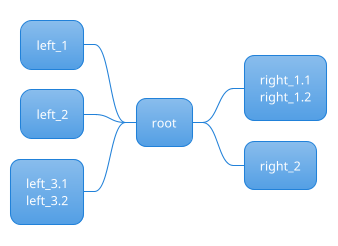 ' Do not edit
' Theme Gallery
' autogenerated by script
'
@startmindmap
!$PUML_MODE = "dark"
!theme cloudscape-design
+ root
**:right_1.1
right_1.2;
++ right_2

left side

-- left_1
-- left_2
**:left_3.1
left_3.2;
@endmindmap
